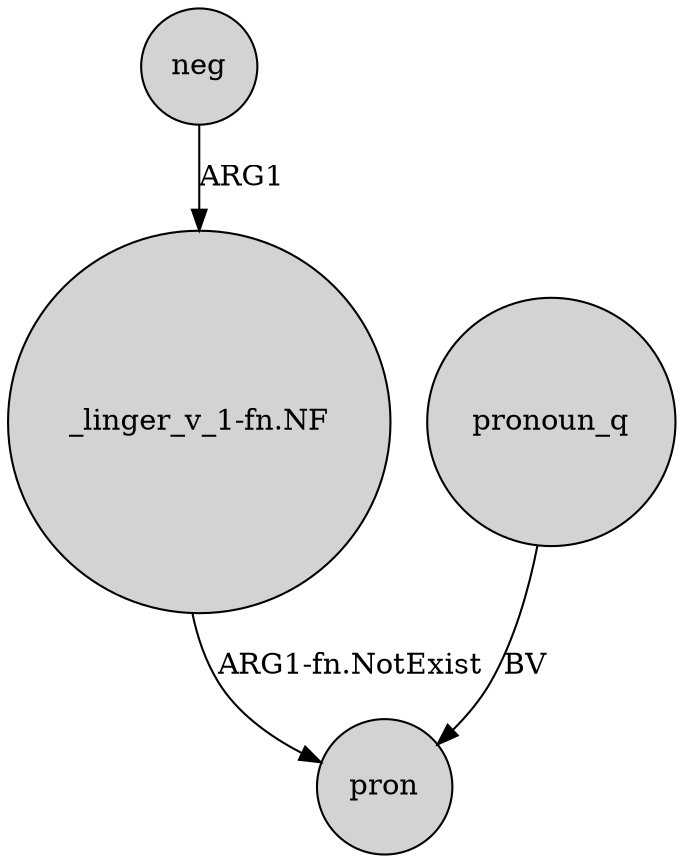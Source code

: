 digraph {
	node [shape=circle style=filled]
	neg -> "_linger_v_1-fn.NF" [label=ARG1]
	"_linger_v_1-fn.NF" -> pron [label="ARG1-fn.NotExist"]
	pronoun_q -> pron [label=BV]
}
